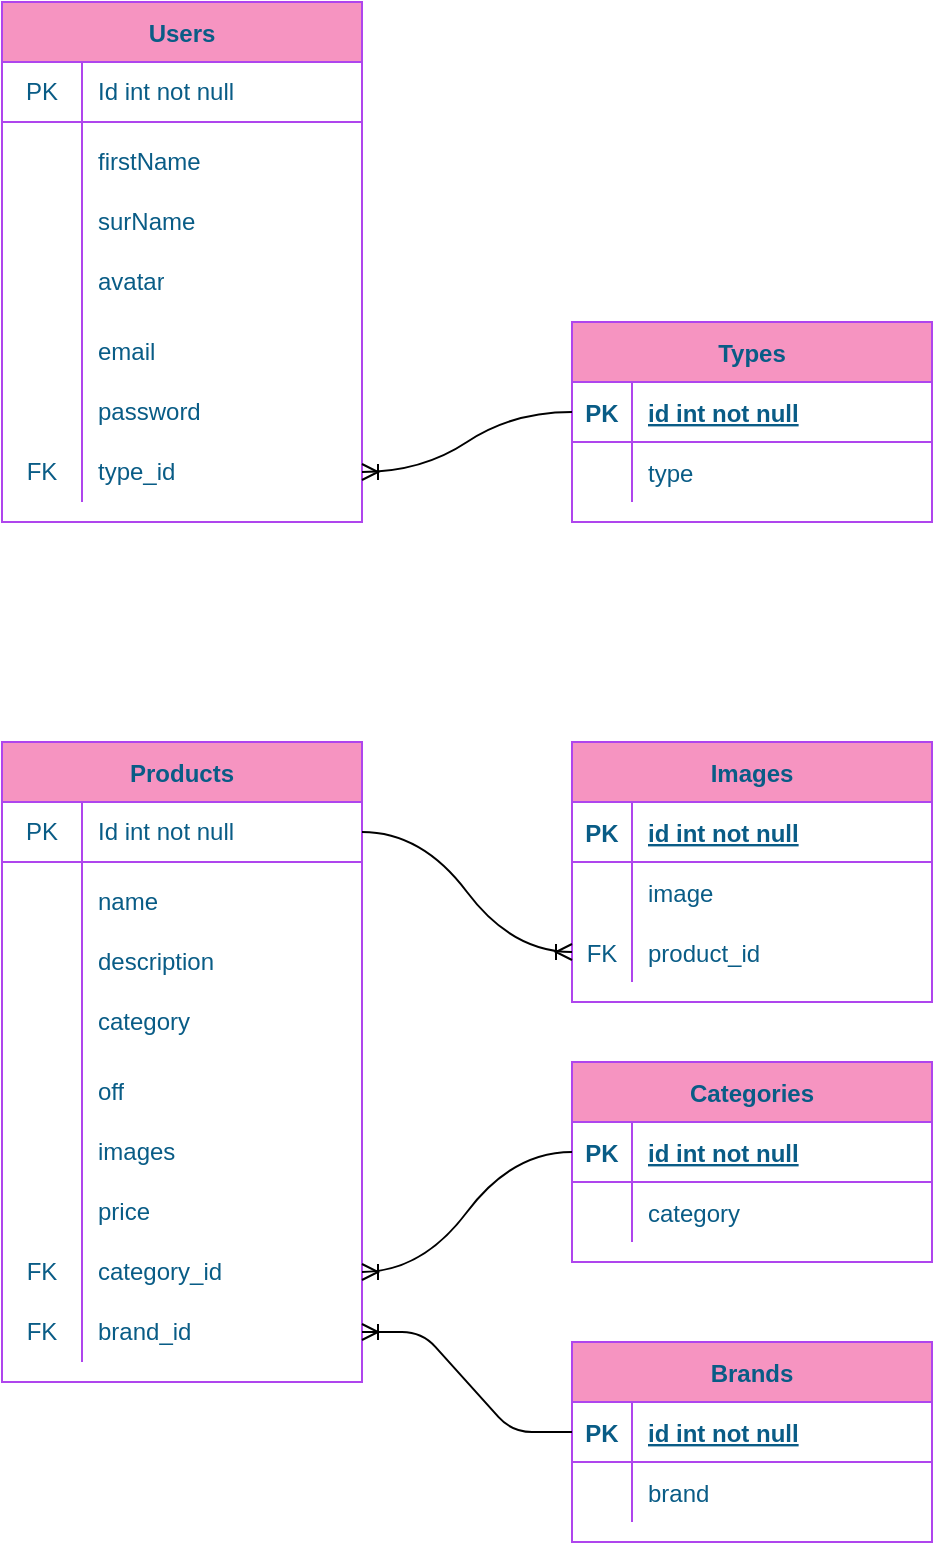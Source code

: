 <mxfile version="15.0.3" type="github">
  <diagram id="R2lEEEUBdFMjLlhIrx00" name="Page-1">
    <mxGraphModel dx="1182" dy="736" grid="1" gridSize="10" guides="1" tooltips="1" connect="1" arrows="1" fold="1" page="1" pageScale="1" pageWidth="850" pageHeight="1100" math="0" shadow="0" extFonts="Permanent Marker^https://fonts.googleapis.com/css?family=Permanent+Marker">
      <root>
        <mxCell id="0" />
        <mxCell id="1" parent="0" />
        <mxCell id="r9-Q5MIrD_7l047VHaWx-28" value="Users" style="shape=table;startSize=30;container=1;collapsible=0;childLayout=tableLayout;fixedRows=1;rowLines=0;fontStyle=1;align=center;pointerEvents=1;fillColor=#F694C1;strokeColor=#AF45ED;fontColor=#095C86;" vertex="1" parent="1">
          <mxGeometry x="140" y="870" width="180" height="260" as="geometry" />
        </mxCell>
        <mxCell id="r9-Q5MIrD_7l047VHaWx-29" value="" style="shape=partialRectangle;html=1;whiteSpace=wrap;collapsible=0;dropTarget=0;pointerEvents=1;fillColor=none;top=0;left=0;bottom=1;right=0;points=[[0,0.5],[1,0.5]];portConstraint=eastwest;strokeColor=#AF45ED;fontColor=#095C86;" vertex="1" parent="r9-Q5MIrD_7l047VHaWx-28">
          <mxGeometry y="30" width="180" height="30" as="geometry" />
        </mxCell>
        <mxCell id="r9-Q5MIrD_7l047VHaWx-30" value="PK" style="shape=partialRectangle;html=1;whiteSpace=wrap;connectable=0;fillColor=none;top=0;left=0;bottom=0;right=0;overflow=hidden;pointerEvents=1;strokeColor=#AF45ED;fontColor=#095C86;" vertex="1" parent="r9-Q5MIrD_7l047VHaWx-29">
          <mxGeometry width="40" height="30" as="geometry" />
        </mxCell>
        <mxCell id="r9-Q5MIrD_7l047VHaWx-31" value="Id int not null" style="shape=partialRectangle;html=1;whiteSpace=wrap;connectable=0;fillColor=none;top=0;left=0;bottom=0;right=0;align=left;spacingLeft=6;overflow=hidden;pointerEvents=1;strokeColor=#AF45ED;fontColor=#095C86;" vertex="1" parent="r9-Q5MIrD_7l047VHaWx-29">
          <mxGeometry x="40" width="140" height="30" as="geometry" />
        </mxCell>
        <mxCell id="r9-Q5MIrD_7l047VHaWx-32" value="" style="shape=partialRectangle;html=1;whiteSpace=wrap;collapsible=0;dropTarget=0;pointerEvents=1;fillColor=none;top=0;left=0;bottom=0;right=0;points=[[0,0.5],[1,0.5]];portConstraint=eastwest;strokeColor=#AF45ED;fontColor=#095C86;" vertex="1" parent="r9-Q5MIrD_7l047VHaWx-28">
          <mxGeometry y="60" width="180" height="40" as="geometry" />
        </mxCell>
        <mxCell id="r9-Q5MIrD_7l047VHaWx-33" value="" style="shape=partialRectangle;html=1;whiteSpace=wrap;connectable=0;fillColor=none;top=0;left=0;bottom=0;right=0;overflow=hidden;pointerEvents=1;strokeColor=#AF45ED;fontColor=#095C86;" vertex="1" parent="r9-Q5MIrD_7l047VHaWx-32">
          <mxGeometry width="40" height="40" as="geometry" />
        </mxCell>
        <mxCell id="r9-Q5MIrD_7l047VHaWx-34" value="firstName" style="shape=partialRectangle;html=1;whiteSpace=wrap;connectable=0;fillColor=none;top=0;left=0;bottom=0;right=0;align=left;spacingLeft=6;overflow=hidden;pointerEvents=1;strokeColor=#AF45ED;fontColor=#095C86;" vertex="1" parent="r9-Q5MIrD_7l047VHaWx-32">
          <mxGeometry x="40" width="140" height="40" as="geometry" />
        </mxCell>
        <mxCell id="r9-Q5MIrD_7l047VHaWx-35" value="" style="shape=partialRectangle;html=1;whiteSpace=wrap;collapsible=0;dropTarget=0;pointerEvents=1;fillColor=none;top=0;left=0;bottom=0;right=0;points=[[0,0.5],[1,0.5]];portConstraint=eastwest;strokeColor=#AF45ED;fontColor=#095C86;" vertex="1" parent="r9-Q5MIrD_7l047VHaWx-28">
          <mxGeometry y="100" width="180" height="20" as="geometry" />
        </mxCell>
        <mxCell id="r9-Q5MIrD_7l047VHaWx-36" value="" style="shape=partialRectangle;html=1;whiteSpace=wrap;connectable=0;fillColor=none;top=0;left=0;bottom=0;right=0;overflow=hidden;pointerEvents=1;strokeColor=#AF45ED;fontColor=#095C86;" vertex="1" parent="r9-Q5MIrD_7l047VHaWx-35">
          <mxGeometry width="40" height="20" as="geometry" />
        </mxCell>
        <mxCell id="r9-Q5MIrD_7l047VHaWx-37" value="surName" style="shape=partialRectangle;html=1;whiteSpace=wrap;connectable=0;fillColor=none;top=0;left=0;bottom=0;right=0;align=left;spacingLeft=6;overflow=hidden;pointerEvents=1;strokeColor=#AF45ED;fontColor=#095C86;" vertex="1" parent="r9-Q5MIrD_7l047VHaWx-35">
          <mxGeometry x="40" width="140" height="20" as="geometry" />
        </mxCell>
        <mxCell id="r9-Q5MIrD_7l047VHaWx-49" style="shape=partialRectangle;html=1;whiteSpace=wrap;collapsible=0;dropTarget=0;pointerEvents=1;fillColor=none;top=0;left=0;bottom=0;right=0;points=[[0,0.5],[1,0.5]];portConstraint=eastwest;strokeColor=#AF45ED;fontColor=#095C86;" vertex="1" parent="r9-Q5MIrD_7l047VHaWx-28">
          <mxGeometry y="120" width="180" height="40" as="geometry" />
        </mxCell>
        <mxCell id="r9-Q5MIrD_7l047VHaWx-50" style="shape=partialRectangle;html=1;whiteSpace=wrap;connectable=0;fillColor=none;top=0;left=0;bottom=0;right=0;overflow=hidden;pointerEvents=1;strokeColor=#AF45ED;fontColor=#095C86;" vertex="1" parent="r9-Q5MIrD_7l047VHaWx-49">
          <mxGeometry width="40" height="40" as="geometry" />
        </mxCell>
        <mxCell id="r9-Q5MIrD_7l047VHaWx-51" value="avatar" style="shape=partialRectangle;html=1;whiteSpace=wrap;connectable=0;fillColor=none;top=0;left=0;bottom=0;right=0;align=left;spacingLeft=6;overflow=hidden;pointerEvents=1;strokeColor=#AF45ED;fontColor=#095C86;" vertex="1" parent="r9-Q5MIrD_7l047VHaWx-49">
          <mxGeometry x="40" width="140" height="40" as="geometry" />
        </mxCell>
        <mxCell id="r9-Q5MIrD_7l047VHaWx-54" style="shape=partialRectangle;html=1;whiteSpace=wrap;collapsible=0;dropTarget=0;pointerEvents=1;fillColor=none;top=0;left=0;bottom=0;right=0;points=[[0,0.5],[1,0.5]];portConstraint=eastwest;strokeColor=#AF45ED;fontColor=#095C86;" vertex="1" parent="r9-Q5MIrD_7l047VHaWx-28">
          <mxGeometry y="160" width="180" height="30" as="geometry" />
        </mxCell>
        <mxCell id="r9-Q5MIrD_7l047VHaWx-55" style="shape=partialRectangle;html=1;whiteSpace=wrap;connectable=0;fillColor=none;top=0;left=0;bottom=0;right=0;overflow=hidden;pointerEvents=1;strokeColor=#AF45ED;fontColor=#095C86;" vertex="1" parent="r9-Q5MIrD_7l047VHaWx-54">
          <mxGeometry width="40" height="30" as="geometry" />
        </mxCell>
        <mxCell id="r9-Q5MIrD_7l047VHaWx-56" value="email" style="shape=partialRectangle;html=1;whiteSpace=wrap;connectable=0;fillColor=none;top=0;left=0;bottom=0;right=0;align=left;spacingLeft=6;overflow=hidden;pointerEvents=1;strokeColor=#AF45ED;fontColor=#095C86;" vertex="1" parent="r9-Q5MIrD_7l047VHaWx-54">
          <mxGeometry x="40" width="140" height="30" as="geometry" />
        </mxCell>
        <mxCell id="r9-Q5MIrD_7l047VHaWx-57" style="shape=partialRectangle;html=1;whiteSpace=wrap;collapsible=0;dropTarget=0;pointerEvents=1;fillColor=none;top=0;left=0;bottom=0;right=0;points=[[0,0.5],[1,0.5]];portConstraint=eastwest;strokeColor=#AF45ED;fontColor=#095C86;" vertex="1" parent="r9-Q5MIrD_7l047VHaWx-28">
          <mxGeometry y="190" width="180" height="30" as="geometry" />
        </mxCell>
        <mxCell id="r9-Q5MIrD_7l047VHaWx-58" style="shape=partialRectangle;html=1;whiteSpace=wrap;connectable=0;fillColor=none;top=0;left=0;bottom=0;right=0;overflow=hidden;pointerEvents=1;strokeColor=#AF45ED;fontColor=#095C86;" vertex="1" parent="r9-Q5MIrD_7l047VHaWx-57">
          <mxGeometry width="40" height="30" as="geometry" />
        </mxCell>
        <mxCell id="r9-Q5MIrD_7l047VHaWx-59" value="password" style="shape=partialRectangle;html=1;whiteSpace=wrap;connectable=0;fillColor=none;top=0;left=0;bottom=0;right=0;align=left;spacingLeft=6;overflow=hidden;pointerEvents=1;strokeColor=#AF45ED;fontColor=#095C86;" vertex="1" parent="r9-Q5MIrD_7l047VHaWx-57">
          <mxGeometry x="40" width="140" height="30" as="geometry" />
        </mxCell>
        <mxCell id="r9-Q5MIrD_7l047VHaWx-79" style="shape=partialRectangle;html=1;whiteSpace=wrap;collapsible=0;dropTarget=0;pointerEvents=1;fillColor=none;top=0;left=0;bottom=0;right=0;points=[[0,0.5],[1,0.5]];portConstraint=eastwest;strokeColor=#AF45ED;fontColor=#095C86;" vertex="1" parent="r9-Q5MIrD_7l047VHaWx-28">
          <mxGeometry y="220" width="180" height="30" as="geometry" />
        </mxCell>
        <mxCell id="r9-Q5MIrD_7l047VHaWx-80" value="FK" style="shape=partialRectangle;html=1;whiteSpace=wrap;connectable=0;fillColor=none;top=0;left=0;bottom=0;right=0;overflow=hidden;pointerEvents=1;strokeColor=#AF45ED;fontColor=#095C86;" vertex="1" parent="r9-Q5MIrD_7l047VHaWx-79">
          <mxGeometry width="40" height="30" as="geometry" />
        </mxCell>
        <mxCell id="r9-Q5MIrD_7l047VHaWx-81" value="type_id" style="shape=partialRectangle;html=1;whiteSpace=wrap;connectable=0;fillColor=none;top=0;left=0;bottom=0;right=0;align=left;spacingLeft=6;overflow=hidden;pointerEvents=1;strokeColor=#AF45ED;fontColor=#095C86;" vertex="1" parent="r9-Q5MIrD_7l047VHaWx-79">
          <mxGeometry x="40" width="140" height="30" as="geometry" />
        </mxCell>
        <mxCell id="r9-Q5MIrD_7l047VHaWx-60" value="Products" style="shape=table;startSize=30;container=1;collapsible=0;childLayout=tableLayout;fixedRows=1;rowLines=0;fontStyle=1;align=center;pointerEvents=1;fillColor=#F694C1;strokeColor=#AF45ED;fontColor=#095C86;" vertex="1" parent="1">
          <mxGeometry x="140" y="1240" width="180" height="320" as="geometry" />
        </mxCell>
        <mxCell id="r9-Q5MIrD_7l047VHaWx-61" value="" style="shape=partialRectangle;html=1;whiteSpace=wrap;collapsible=0;dropTarget=0;pointerEvents=1;fillColor=none;top=0;left=0;bottom=1;right=0;points=[[0,0.5],[1,0.5]];portConstraint=eastwest;strokeColor=#AF45ED;fontColor=#095C86;" vertex="1" parent="r9-Q5MIrD_7l047VHaWx-60">
          <mxGeometry y="30" width="180" height="30" as="geometry" />
        </mxCell>
        <mxCell id="r9-Q5MIrD_7l047VHaWx-62" value="PK" style="shape=partialRectangle;html=1;whiteSpace=wrap;connectable=0;fillColor=none;top=0;left=0;bottom=0;right=0;overflow=hidden;pointerEvents=1;strokeColor=#AF45ED;fontColor=#095C86;" vertex="1" parent="r9-Q5MIrD_7l047VHaWx-61">
          <mxGeometry width="40" height="30" as="geometry" />
        </mxCell>
        <mxCell id="r9-Q5MIrD_7l047VHaWx-63" value="Id int not null" style="shape=partialRectangle;html=1;whiteSpace=wrap;connectable=0;fillColor=none;top=0;left=0;bottom=0;right=0;align=left;spacingLeft=6;overflow=hidden;pointerEvents=1;strokeColor=#AF45ED;fontColor=#095C86;" vertex="1" parent="r9-Q5MIrD_7l047VHaWx-61">
          <mxGeometry x="40" width="140" height="30" as="geometry" />
        </mxCell>
        <mxCell id="r9-Q5MIrD_7l047VHaWx-64" value="" style="shape=partialRectangle;html=1;whiteSpace=wrap;collapsible=0;dropTarget=0;pointerEvents=1;fillColor=none;top=0;left=0;bottom=0;right=0;points=[[0,0.5],[1,0.5]];portConstraint=eastwest;strokeColor=#AF45ED;fontColor=#095C86;" vertex="1" parent="r9-Q5MIrD_7l047VHaWx-60">
          <mxGeometry y="60" width="180" height="40" as="geometry" />
        </mxCell>
        <mxCell id="r9-Q5MIrD_7l047VHaWx-65" value="" style="shape=partialRectangle;html=1;whiteSpace=wrap;connectable=0;fillColor=none;top=0;left=0;bottom=0;right=0;overflow=hidden;pointerEvents=1;strokeColor=#AF45ED;fontColor=#095C86;" vertex="1" parent="r9-Q5MIrD_7l047VHaWx-64">
          <mxGeometry width="40" height="40" as="geometry" />
        </mxCell>
        <mxCell id="r9-Q5MIrD_7l047VHaWx-66" value="name" style="shape=partialRectangle;html=1;whiteSpace=wrap;connectable=0;fillColor=none;top=0;left=0;bottom=0;right=0;align=left;spacingLeft=6;overflow=hidden;pointerEvents=1;strokeColor=#AF45ED;fontColor=#095C86;" vertex="1" parent="r9-Q5MIrD_7l047VHaWx-64">
          <mxGeometry x="40" width="140" height="40" as="geometry" />
        </mxCell>
        <mxCell id="r9-Q5MIrD_7l047VHaWx-67" value="" style="shape=partialRectangle;html=1;whiteSpace=wrap;collapsible=0;dropTarget=0;pointerEvents=1;fillColor=none;top=0;left=0;bottom=0;right=0;points=[[0,0.5],[1,0.5]];portConstraint=eastwest;strokeColor=#AF45ED;fontColor=#095C86;" vertex="1" parent="r9-Q5MIrD_7l047VHaWx-60">
          <mxGeometry y="100" width="180" height="20" as="geometry" />
        </mxCell>
        <mxCell id="r9-Q5MIrD_7l047VHaWx-68" value="" style="shape=partialRectangle;html=1;whiteSpace=wrap;connectable=0;fillColor=none;top=0;left=0;bottom=0;right=0;overflow=hidden;pointerEvents=1;strokeColor=#AF45ED;fontColor=#095C86;" vertex="1" parent="r9-Q5MIrD_7l047VHaWx-67">
          <mxGeometry width="40" height="20" as="geometry" />
        </mxCell>
        <mxCell id="r9-Q5MIrD_7l047VHaWx-69" value="description" style="shape=partialRectangle;html=1;whiteSpace=wrap;connectable=0;fillColor=none;top=0;left=0;bottom=0;right=0;align=left;spacingLeft=6;overflow=hidden;pointerEvents=1;strokeColor=#AF45ED;fontColor=#095C86;" vertex="1" parent="r9-Q5MIrD_7l047VHaWx-67">
          <mxGeometry x="40" width="140" height="20" as="geometry" />
        </mxCell>
        <mxCell id="r9-Q5MIrD_7l047VHaWx-70" style="shape=partialRectangle;html=1;whiteSpace=wrap;collapsible=0;dropTarget=0;pointerEvents=1;fillColor=none;top=0;left=0;bottom=0;right=0;points=[[0,0.5],[1,0.5]];portConstraint=eastwest;strokeColor=#AF45ED;fontColor=#095C86;" vertex="1" parent="r9-Q5MIrD_7l047VHaWx-60">
          <mxGeometry y="120" width="180" height="40" as="geometry" />
        </mxCell>
        <mxCell id="r9-Q5MIrD_7l047VHaWx-71" style="shape=partialRectangle;html=1;whiteSpace=wrap;connectable=0;fillColor=none;top=0;left=0;bottom=0;right=0;overflow=hidden;pointerEvents=1;strokeColor=#AF45ED;fontColor=#095C86;" vertex="1" parent="r9-Q5MIrD_7l047VHaWx-70">
          <mxGeometry width="40" height="40" as="geometry" />
        </mxCell>
        <mxCell id="r9-Q5MIrD_7l047VHaWx-72" value="category" style="shape=partialRectangle;html=1;whiteSpace=wrap;connectable=0;fillColor=none;top=0;left=0;bottom=0;right=0;align=left;spacingLeft=6;overflow=hidden;pointerEvents=1;strokeColor=#AF45ED;fontColor=#095C86;" vertex="1" parent="r9-Q5MIrD_7l047VHaWx-70">
          <mxGeometry x="40" width="140" height="40" as="geometry" />
        </mxCell>
        <mxCell id="r9-Q5MIrD_7l047VHaWx-73" style="shape=partialRectangle;html=1;whiteSpace=wrap;collapsible=0;dropTarget=0;pointerEvents=1;fillColor=none;top=0;left=0;bottom=0;right=0;points=[[0,0.5],[1,0.5]];portConstraint=eastwest;strokeColor=#AF45ED;fontColor=#095C86;" vertex="1" parent="r9-Q5MIrD_7l047VHaWx-60">
          <mxGeometry y="160" width="180" height="30" as="geometry" />
        </mxCell>
        <mxCell id="r9-Q5MIrD_7l047VHaWx-74" style="shape=partialRectangle;html=1;whiteSpace=wrap;connectable=0;fillColor=none;top=0;left=0;bottom=0;right=0;overflow=hidden;pointerEvents=1;strokeColor=#AF45ED;fontColor=#095C86;" vertex="1" parent="r9-Q5MIrD_7l047VHaWx-73">
          <mxGeometry width="40" height="30" as="geometry" />
        </mxCell>
        <mxCell id="r9-Q5MIrD_7l047VHaWx-75" value="off" style="shape=partialRectangle;html=1;whiteSpace=wrap;connectable=0;fillColor=none;top=0;left=0;bottom=0;right=0;align=left;spacingLeft=6;overflow=hidden;pointerEvents=1;strokeColor=#AF45ED;fontColor=#095C86;" vertex="1" parent="r9-Q5MIrD_7l047VHaWx-73">
          <mxGeometry x="40" width="140" height="30" as="geometry" />
        </mxCell>
        <mxCell id="r9-Q5MIrD_7l047VHaWx-76" style="shape=partialRectangle;html=1;whiteSpace=wrap;collapsible=0;dropTarget=0;pointerEvents=1;fillColor=none;top=0;left=0;bottom=0;right=0;points=[[0,0.5],[1,0.5]];portConstraint=eastwest;strokeColor=#AF45ED;fontColor=#095C86;" vertex="1" parent="r9-Q5MIrD_7l047VHaWx-60">
          <mxGeometry y="190" width="180" height="30" as="geometry" />
        </mxCell>
        <mxCell id="r9-Q5MIrD_7l047VHaWx-77" style="shape=partialRectangle;html=1;whiteSpace=wrap;connectable=0;fillColor=none;top=0;left=0;bottom=0;right=0;overflow=hidden;pointerEvents=1;strokeColor=#AF45ED;fontColor=#095C86;" vertex="1" parent="r9-Q5MIrD_7l047VHaWx-76">
          <mxGeometry width="40" height="30" as="geometry" />
        </mxCell>
        <mxCell id="r9-Q5MIrD_7l047VHaWx-78" value="images" style="shape=partialRectangle;html=1;whiteSpace=wrap;connectable=0;fillColor=none;top=0;left=0;bottom=0;right=0;align=left;spacingLeft=6;overflow=hidden;pointerEvents=1;strokeColor=#AF45ED;fontColor=#095C86;" vertex="1" parent="r9-Q5MIrD_7l047VHaWx-76">
          <mxGeometry x="40" width="140" height="30" as="geometry" />
        </mxCell>
        <mxCell id="r9-Q5MIrD_7l047VHaWx-107" style="shape=partialRectangle;html=1;whiteSpace=wrap;collapsible=0;dropTarget=0;pointerEvents=1;fillColor=none;top=0;left=0;bottom=0;right=0;points=[[0,0.5],[1,0.5]];portConstraint=eastwest;strokeColor=#AF45ED;fontColor=#095C86;" vertex="1" parent="r9-Q5MIrD_7l047VHaWx-60">
          <mxGeometry y="220" width="180" height="30" as="geometry" />
        </mxCell>
        <mxCell id="r9-Q5MIrD_7l047VHaWx-108" style="shape=partialRectangle;html=1;whiteSpace=wrap;connectable=0;fillColor=none;top=0;left=0;bottom=0;right=0;overflow=hidden;pointerEvents=1;strokeColor=#AF45ED;fontColor=#095C86;" vertex="1" parent="r9-Q5MIrD_7l047VHaWx-107">
          <mxGeometry width="40" height="30" as="geometry" />
        </mxCell>
        <mxCell id="r9-Q5MIrD_7l047VHaWx-109" value="price" style="shape=partialRectangle;html=1;whiteSpace=wrap;connectable=0;fillColor=none;top=0;left=0;bottom=0;right=0;align=left;spacingLeft=6;overflow=hidden;pointerEvents=1;strokeColor=#AF45ED;fontColor=#095C86;" vertex="1" parent="r9-Q5MIrD_7l047VHaWx-107">
          <mxGeometry x="40" width="140" height="30" as="geometry" />
        </mxCell>
        <mxCell id="r9-Q5MIrD_7l047VHaWx-110" style="shape=partialRectangle;html=1;whiteSpace=wrap;collapsible=0;dropTarget=0;pointerEvents=1;fillColor=none;top=0;left=0;bottom=0;right=0;points=[[0,0.5],[1,0.5]];portConstraint=eastwest;strokeColor=#AF45ED;fontColor=#095C86;" vertex="1" parent="r9-Q5MIrD_7l047VHaWx-60">
          <mxGeometry y="250" width="180" height="30" as="geometry" />
        </mxCell>
        <mxCell id="r9-Q5MIrD_7l047VHaWx-111" value="FK" style="shape=partialRectangle;html=1;whiteSpace=wrap;connectable=0;fillColor=none;top=0;left=0;bottom=0;right=0;overflow=hidden;pointerEvents=1;strokeColor=#AF45ED;fontColor=#095C86;" vertex="1" parent="r9-Q5MIrD_7l047VHaWx-110">
          <mxGeometry width="40" height="30" as="geometry" />
        </mxCell>
        <mxCell id="r9-Q5MIrD_7l047VHaWx-112" value="category_id" style="shape=partialRectangle;html=1;whiteSpace=wrap;connectable=0;fillColor=none;top=0;left=0;bottom=0;right=0;align=left;spacingLeft=6;overflow=hidden;pointerEvents=1;strokeColor=#AF45ED;fontColor=#095C86;" vertex="1" parent="r9-Q5MIrD_7l047VHaWx-110">
          <mxGeometry x="40" width="140" height="30" as="geometry" />
        </mxCell>
        <mxCell id="r9-Q5MIrD_7l047VHaWx-133" style="shape=partialRectangle;html=1;whiteSpace=wrap;collapsible=0;dropTarget=0;pointerEvents=1;fillColor=none;top=0;left=0;bottom=0;right=0;points=[[0,0.5],[1,0.5]];portConstraint=eastwest;strokeColor=#AF45ED;fontColor=#095C86;" vertex="1" parent="r9-Q5MIrD_7l047VHaWx-60">
          <mxGeometry y="280" width="180" height="30" as="geometry" />
        </mxCell>
        <mxCell id="r9-Q5MIrD_7l047VHaWx-134" value="FK" style="shape=partialRectangle;html=1;whiteSpace=wrap;connectable=0;fillColor=none;top=0;left=0;bottom=0;right=0;overflow=hidden;pointerEvents=1;strokeColor=#AF45ED;fontColor=#095C86;" vertex="1" parent="r9-Q5MIrD_7l047VHaWx-133">
          <mxGeometry width="40" height="30" as="geometry" />
        </mxCell>
        <mxCell id="r9-Q5MIrD_7l047VHaWx-135" value="brand_id" style="shape=partialRectangle;html=1;whiteSpace=wrap;connectable=0;fillColor=none;top=0;left=0;bottom=0;right=0;align=left;spacingLeft=6;overflow=hidden;pointerEvents=1;strokeColor=#AF45ED;fontColor=#095C86;" vertex="1" parent="r9-Q5MIrD_7l047VHaWx-133">
          <mxGeometry x="40" width="140" height="30" as="geometry" />
        </mxCell>
        <mxCell id="r9-Q5MIrD_7l047VHaWx-93" value="Types" style="shape=table;startSize=30;container=1;collapsible=1;childLayout=tableLayout;fixedRows=1;rowLines=0;fontStyle=1;align=center;resizeLast=1;fillColor=#F694C1;strokeColor=#AF45ED;fontColor=#095C86;" vertex="1" parent="1">
          <mxGeometry x="425" y="1030" width="180" height="100" as="geometry" />
        </mxCell>
        <mxCell id="r9-Q5MIrD_7l047VHaWx-94" value="" style="shape=partialRectangle;collapsible=0;dropTarget=0;pointerEvents=0;fillColor=none;top=0;left=0;bottom=1;right=0;points=[[0,0.5],[1,0.5]];portConstraint=eastwest;strokeColor=#AF45ED;fontColor=#095C86;" vertex="1" parent="r9-Q5MIrD_7l047VHaWx-93">
          <mxGeometry y="30" width="180" height="30" as="geometry" />
        </mxCell>
        <mxCell id="r9-Q5MIrD_7l047VHaWx-95" value="PK" style="shape=partialRectangle;connectable=0;fillColor=none;top=0;left=0;bottom=0;right=0;fontStyle=1;overflow=hidden;strokeColor=#AF45ED;fontColor=#095C86;" vertex="1" parent="r9-Q5MIrD_7l047VHaWx-94">
          <mxGeometry width="30" height="30" as="geometry" />
        </mxCell>
        <mxCell id="r9-Q5MIrD_7l047VHaWx-96" value="id int not null" style="shape=partialRectangle;connectable=0;fillColor=none;top=0;left=0;bottom=0;right=0;align=left;spacingLeft=6;fontStyle=5;overflow=hidden;strokeColor=#AF45ED;fontColor=#095C86;" vertex="1" parent="r9-Q5MIrD_7l047VHaWx-94">
          <mxGeometry x="30" width="150" height="30" as="geometry" />
        </mxCell>
        <mxCell id="r9-Q5MIrD_7l047VHaWx-97" value="" style="shape=partialRectangle;collapsible=0;dropTarget=0;pointerEvents=0;fillColor=none;top=0;left=0;bottom=0;right=0;points=[[0,0.5],[1,0.5]];portConstraint=eastwest;strokeColor=#AF45ED;fontColor=#095C86;" vertex="1" parent="r9-Q5MIrD_7l047VHaWx-93">
          <mxGeometry y="60" width="180" height="30" as="geometry" />
        </mxCell>
        <mxCell id="r9-Q5MIrD_7l047VHaWx-98" value="" style="shape=partialRectangle;connectable=0;fillColor=none;top=0;left=0;bottom=0;right=0;editable=1;overflow=hidden;strokeColor=#AF45ED;fontColor=#095C86;" vertex="1" parent="r9-Q5MIrD_7l047VHaWx-97">
          <mxGeometry width="30" height="30" as="geometry" />
        </mxCell>
        <mxCell id="r9-Q5MIrD_7l047VHaWx-99" value="type" style="shape=partialRectangle;connectable=0;fillColor=none;top=0;left=0;bottom=0;right=0;align=left;spacingLeft=6;overflow=hidden;strokeColor=#AF45ED;fontColor=#095C86;" vertex="1" parent="r9-Q5MIrD_7l047VHaWx-97">
          <mxGeometry x="30" width="150" height="30" as="geometry" />
        </mxCell>
        <mxCell id="r9-Q5MIrD_7l047VHaWx-106" value="" style="edgeStyle=entityRelationEdgeStyle;fontSize=12;html=1;endArrow=ERoneToMany;exitX=0;exitY=0.5;exitDx=0;exitDy=0;entryX=1;entryY=0.5;entryDx=0;entryDy=0;fontColor=#095C86;curved=1;" edge="1" parent="1" source="r9-Q5MIrD_7l047VHaWx-94" target="r9-Q5MIrD_7l047VHaWx-79">
          <mxGeometry width="100" height="100" relative="1" as="geometry">
            <mxPoint x="370" y="1220" as="sourcePoint" />
            <mxPoint x="400" y="1120" as="targetPoint" />
          </mxGeometry>
        </mxCell>
        <mxCell id="r9-Q5MIrD_7l047VHaWx-113" value="Categories" style="shape=table;startSize=30;container=1;collapsible=1;childLayout=tableLayout;fixedRows=1;rowLines=0;fontStyle=1;align=center;resizeLast=1;fillColor=#F694C1;strokeColor=#AF45ED;fontColor=#095C86;" vertex="1" parent="1">
          <mxGeometry x="425" y="1400" width="180" height="100" as="geometry" />
        </mxCell>
        <mxCell id="r9-Q5MIrD_7l047VHaWx-114" value="" style="shape=partialRectangle;collapsible=0;dropTarget=0;pointerEvents=0;fillColor=none;top=0;left=0;bottom=1;right=0;points=[[0,0.5],[1,0.5]];portConstraint=eastwest;strokeColor=#AF45ED;fontColor=#095C86;" vertex="1" parent="r9-Q5MIrD_7l047VHaWx-113">
          <mxGeometry y="30" width="180" height="30" as="geometry" />
        </mxCell>
        <mxCell id="r9-Q5MIrD_7l047VHaWx-115" value="PK" style="shape=partialRectangle;connectable=0;fillColor=none;top=0;left=0;bottom=0;right=0;fontStyle=1;overflow=hidden;strokeColor=#AF45ED;fontColor=#095C86;" vertex="1" parent="r9-Q5MIrD_7l047VHaWx-114">
          <mxGeometry width="30" height="30" as="geometry" />
        </mxCell>
        <mxCell id="r9-Q5MIrD_7l047VHaWx-116" value="id int not null" style="shape=partialRectangle;connectable=0;fillColor=none;top=0;left=0;bottom=0;right=0;align=left;spacingLeft=6;fontStyle=5;overflow=hidden;strokeColor=#AF45ED;fontColor=#095C86;" vertex="1" parent="r9-Q5MIrD_7l047VHaWx-114">
          <mxGeometry x="30" width="150" height="30" as="geometry" />
        </mxCell>
        <mxCell id="r9-Q5MIrD_7l047VHaWx-117" value="" style="shape=partialRectangle;collapsible=0;dropTarget=0;pointerEvents=0;fillColor=none;top=0;left=0;bottom=0;right=0;points=[[0,0.5],[1,0.5]];portConstraint=eastwest;strokeColor=#AF45ED;fontColor=#095C86;" vertex="1" parent="r9-Q5MIrD_7l047VHaWx-113">
          <mxGeometry y="60" width="180" height="30" as="geometry" />
        </mxCell>
        <mxCell id="r9-Q5MIrD_7l047VHaWx-118" value="" style="shape=partialRectangle;connectable=0;fillColor=none;top=0;left=0;bottom=0;right=0;editable=1;overflow=hidden;strokeColor=#AF45ED;fontColor=#095C86;" vertex="1" parent="r9-Q5MIrD_7l047VHaWx-117">
          <mxGeometry width="30" height="30" as="geometry" />
        </mxCell>
        <mxCell id="r9-Q5MIrD_7l047VHaWx-119" value="category" style="shape=partialRectangle;connectable=0;fillColor=none;top=0;left=0;bottom=0;right=0;align=left;spacingLeft=6;overflow=hidden;strokeColor=#AF45ED;fontColor=#095C86;" vertex="1" parent="r9-Q5MIrD_7l047VHaWx-117">
          <mxGeometry x="30" width="150" height="30" as="geometry" />
        </mxCell>
        <mxCell id="r9-Q5MIrD_7l047VHaWx-120" value="" style="edgeStyle=entityRelationEdgeStyle;fontSize=12;html=1;endArrow=ERoneToMany;entryX=1;entryY=0.5;entryDx=0;entryDy=0;exitX=0;exitY=0.5;exitDx=0;exitDy=0;fontColor=#095C86;curved=1;" edge="1" parent="1" source="r9-Q5MIrD_7l047VHaWx-114" target="r9-Q5MIrD_7l047VHaWx-110">
          <mxGeometry width="100" height="100" relative="1" as="geometry">
            <mxPoint x="430" y="1450" as="sourcePoint" />
            <mxPoint x="520" y="1490" as="targetPoint" />
          </mxGeometry>
        </mxCell>
        <mxCell id="r9-Q5MIrD_7l047VHaWx-121" value="Images" style="shape=table;startSize=30;container=1;collapsible=1;childLayout=tableLayout;fixedRows=1;rowLines=0;fontStyle=1;align=center;resizeLast=1;fillColor=#F694C1;strokeColor=#AF45ED;fontColor=#095C86;" vertex="1" parent="1">
          <mxGeometry x="425" y="1240" width="180" height="130" as="geometry" />
        </mxCell>
        <mxCell id="r9-Q5MIrD_7l047VHaWx-122" value="" style="shape=partialRectangle;collapsible=0;dropTarget=0;pointerEvents=0;fillColor=none;top=0;left=0;bottom=1;right=0;points=[[0,0.5],[1,0.5]];portConstraint=eastwest;strokeColor=#AF45ED;fontColor=#095C86;" vertex="1" parent="r9-Q5MIrD_7l047VHaWx-121">
          <mxGeometry y="30" width="180" height="30" as="geometry" />
        </mxCell>
        <mxCell id="r9-Q5MIrD_7l047VHaWx-123" value="PK" style="shape=partialRectangle;connectable=0;fillColor=none;top=0;left=0;bottom=0;right=0;fontStyle=1;overflow=hidden;strokeColor=#AF45ED;fontColor=#095C86;" vertex="1" parent="r9-Q5MIrD_7l047VHaWx-122">
          <mxGeometry width="30" height="30" as="geometry" />
        </mxCell>
        <mxCell id="r9-Q5MIrD_7l047VHaWx-124" value="id int not null" style="shape=partialRectangle;connectable=0;fillColor=none;top=0;left=0;bottom=0;right=0;align=left;spacingLeft=6;fontStyle=5;overflow=hidden;strokeColor=#AF45ED;fontColor=#095C86;" vertex="1" parent="r9-Q5MIrD_7l047VHaWx-122">
          <mxGeometry x="30" width="150" height="30" as="geometry" />
        </mxCell>
        <mxCell id="r9-Q5MIrD_7l047VHaWx-125" value="" style="shape=partialRectangle;collapsible=0;dropTarget=0;pointerEvents=0;fillColor=none;top=0;left=0;bottom=0;right=0;points=[[0,0.5],[1,0.5]];portConstraint=eastwest;strokeColor=#AF45ED;fontColor=#095C86;" vertex="1" parent="r9-Q5MIrD_7l047VHaWx-121">
          <mxGeometry y="60" width="180" height="30" as="geometry" />
        </mxCell>
        <mxCell id="r9-Q5MIrD_7l047VHaWx-126" value="" style="shape=partialRectangle;connectable=0;fillColor=none;top=0;left=0;bottom=0;right=0;editable=1;overflow=hidden;strokeColor=#AF45ED;fontColor=#095C86;" vertex="1" parent="r9-Q5MIrD_7l047VHaWx-125">
          <mxGeometry width="30" height="30" as="geometry" />
        </mxCell>
        <mxCell id="r9-Q5MIrD_7l047VHaWx-127" value="image" style="shape=partialRectangle;connectable=0;fillColor=none;top=0;left=0;bottom=0;right=0;align=left;spacingLeft=6;overflow=hidden;strokeColor=#AF45ED;fontColor=#095C86;" vertex="1" parent="r9-Q5MIrD_7l047VHaWx-125">
          <mxGeometry x="30" width="150" height="30" as="geometry" />
        </mxCell>
        <mxCell id="r9-Q5MIrD_7l047VHaWx-128" style="shape=partialRectangle;collapsible=0;dropTarget=0;pointerEvents=0;fillColor=none;top=0;left=0;bottom=0;right=0;points=[[0,0.5],[1,0.5]];portConstraint=eastwest;strokeColor=#AF45ED;fontColor=#095C86;" vertex="1" parent="r9-Q5MIrD_7l047VHaWx-121">
          <mxGeometry y="90" width="180" height="30" as="geometry" />
        </mxCell>
        <mxCell id="r9-Q5MIrD_7l047VHaWx-129" value="FK" style="shape=partialRectangle;connectable=0;fillColor=none;top=0;left=0;bottom=0;right=0;editable=1;overflow=hidden;strokeColor=#AF45ED;fontColor=#095C86;" vertex="1" parent="r9-Q5MIrD_7l047VHaWx-128">
          <mxGeometry width="30" height="30" as="geometry" />
        </mxCell>
        <mxCell id="r9-Q5MIrD_7l047VHaWx-130" value="product_id" style="shape=partialRectangle;connectable=0;fillColor=none;top=0;left=0;bottom=0;right=0;align=left;spacingLeft=6;overflow=hidden;strokeColor=#AF45ED;fontColor=#095C86;" vertex="1" parent="r9-Q5MIrD_7l047VHaWx-128">
          <mxGeometry x="30" width="150" height="30" as="geometry" />
        </mxCell>
        <mxCell id="r9-Q5MIrD_7l047VHaWx-132" value="" style="edgeStyle=entityRelationEdgeStyle;fontSize=12;html=1;endArrow=ERoneToMany;exitX=1;exitY=0.5;exitDx=0;exitDy=0;entryX=0;entryY=0.5;entryDx=0;entryDy=0;fontColor=#095C86;curved=1;" edge="1" parent="1" source="r9-Q5MIrD_7l047VHaWx-61" target="r9-Q5MIrD_7l047VHaWx-128">
          <mxGeometry width="100" height="100" relative="1" as="geometry">
            <mxPoint x="660" y="1400" as="sourcePoint" />
            <mxPoint x="760" y="1300" as="targetPoint" />
          </mxGeometry>
        </mxCell>
        <mxCell id="r9-Q5MIrD_7l047VHaWx-136" value="Brands" style="shape=table;startSize=30;container=1;collapsible=1;childLayout=tableLayout;fixedRows=1;rowLines=0;fontStyle=1;align=center;resizeLast=1;fillColor=#F694C1;strokeColor=#AF45ED;fontColor=#095C86;" vertex="1" parent="1">
          <mxGeometry x="425" y="1540" width="180" height="100" as="geometry" />
        </mxCell>
        <mxCell id="r9-Q5MIrD_7l047VHaWx-137" value="" style="shape=partialRectangle;collapsible=0;dropTarget=0;pointerEvents=0;fillColor=none;top=0;left=0;bottom=1;right=0;points=[[0,0.5],[1,0.5]];portConstraint=eastwest;strokeColor=#AF45ED;fontColor=#095C86;" vertex="1" parent="r9-Q5MIrD_7l047VHaWx-136">
          <mxGeometry y="30" width="180" height="30" as="geometry" />
        </mxCell>
        <mxCell id="r9-Q5MIrD_7l047VHaWx-138" value="PK" style="shape=partialRectangle;connectable=0;fillColor=none;top=0;left=0;bottom=0;right=0;fontStyle=1;overflow=hidden;strokeColor=#AF45ED;fontColor=#095C86;" vertex="1" parent="r9-Q5MIrD_7l047VHaWx-137">
          <mxGeometry width="30" height="30" as="geometry" />
        </mxCell>
        <mxCell id="r9-Q5MIrD_7l047VHaWx-139" value="id int not null" style="shape=partialRectangle;connectable=0;fillColor=none;top=0;left=0;bottom=0;right=0;align=left;spacingLeft=6;fontStyle=5;overflow=hidden;strokeColor=#AF45ED;fontColor=#095C86;" vertex="1" parent="r9-Q5MIrD_7l047VHaWx-137">
          <mxGeometry x="30" width="150" height="30" as="geometry" />
        </mxCell>
        <mxCell id="r9-Q5MIrD_7l047VHaWx-140" value="" style="shape=partialRectangle;collapsible=0;dropTarget=0;pointerEvents=0;fillColor=none;top=0;left=0;bottom=0;right=0;points=[[0,0.5],[1,0.5]];portConstraint=eastwest;strokeColor=#AF45ED;fontColor=#095C86;" vertex="1" parent="r9-Q5MIrD_7l047VHaWx-136">
          <mxGeometry y="60" width="180" height="30" as="geometry" />
        </mxCell>
        <mxCell id="r9-Q5MIrD_7l047VHaWx-141" value="" style="shape=partialRectangle;connectable=0;fillColor=none;top=0;left=0;bottom=0;right=0;editable=1;overflow=hidden;strokeColor=#AF45ED;fontColor=#095C86;" vertex="1" parent="r9-Q5MIrD_7l047VHaWx-140">
          <mxGeometry width="30" height="30" as="geometry" />
        </mxCell>
        <mxCell id="r9-Q5MIrD_7l047VHaWx-142" value="brand" style="shape=partialRectangle;connectable=0;fillColor=none;top=0;left=0;bottom=0;right=0;align=left;spacingLeft=6;overflow=hidden;strokeColor=#AF45ED;fontColor=#095C86;" vertex="1" parent="r9-Q5MIrD_7l047VHaWx-140">
          <mxGeometry x="30" width="150" height="30" as="geometry" />
        </mxCell>
        <mxCell id="r9-Q5MIrD_7l047VHaWx-143" value="" style="edgeStyle=entityRelationEdgeStyle;fontSize=12;html=1;endArrow=ERoneToMany;fontColor=#095C86;exitX=0;exitY=0.5;exitDx=0;exitDy=0;entryX=1;entryY=0.5;entryDx=0;entryDy=0;" edge="1" parent="1" source="r9-Q5MIrD_7l047VHaWx-137" target="r9-Q5MIrD_7l047VHaWx-133">
          <mxGeometry width="100" height="100" relative="1" as="geometry">
            <mxPoint x="380" y="1570" as="sourcePoint" />
            <mxPoint x="370" y="1680" as="targetPoint" />
          </mxGeometry>
        </mxCell>
      </root>
    </mxGraphModel>
  </diagram>
</mxfile>
